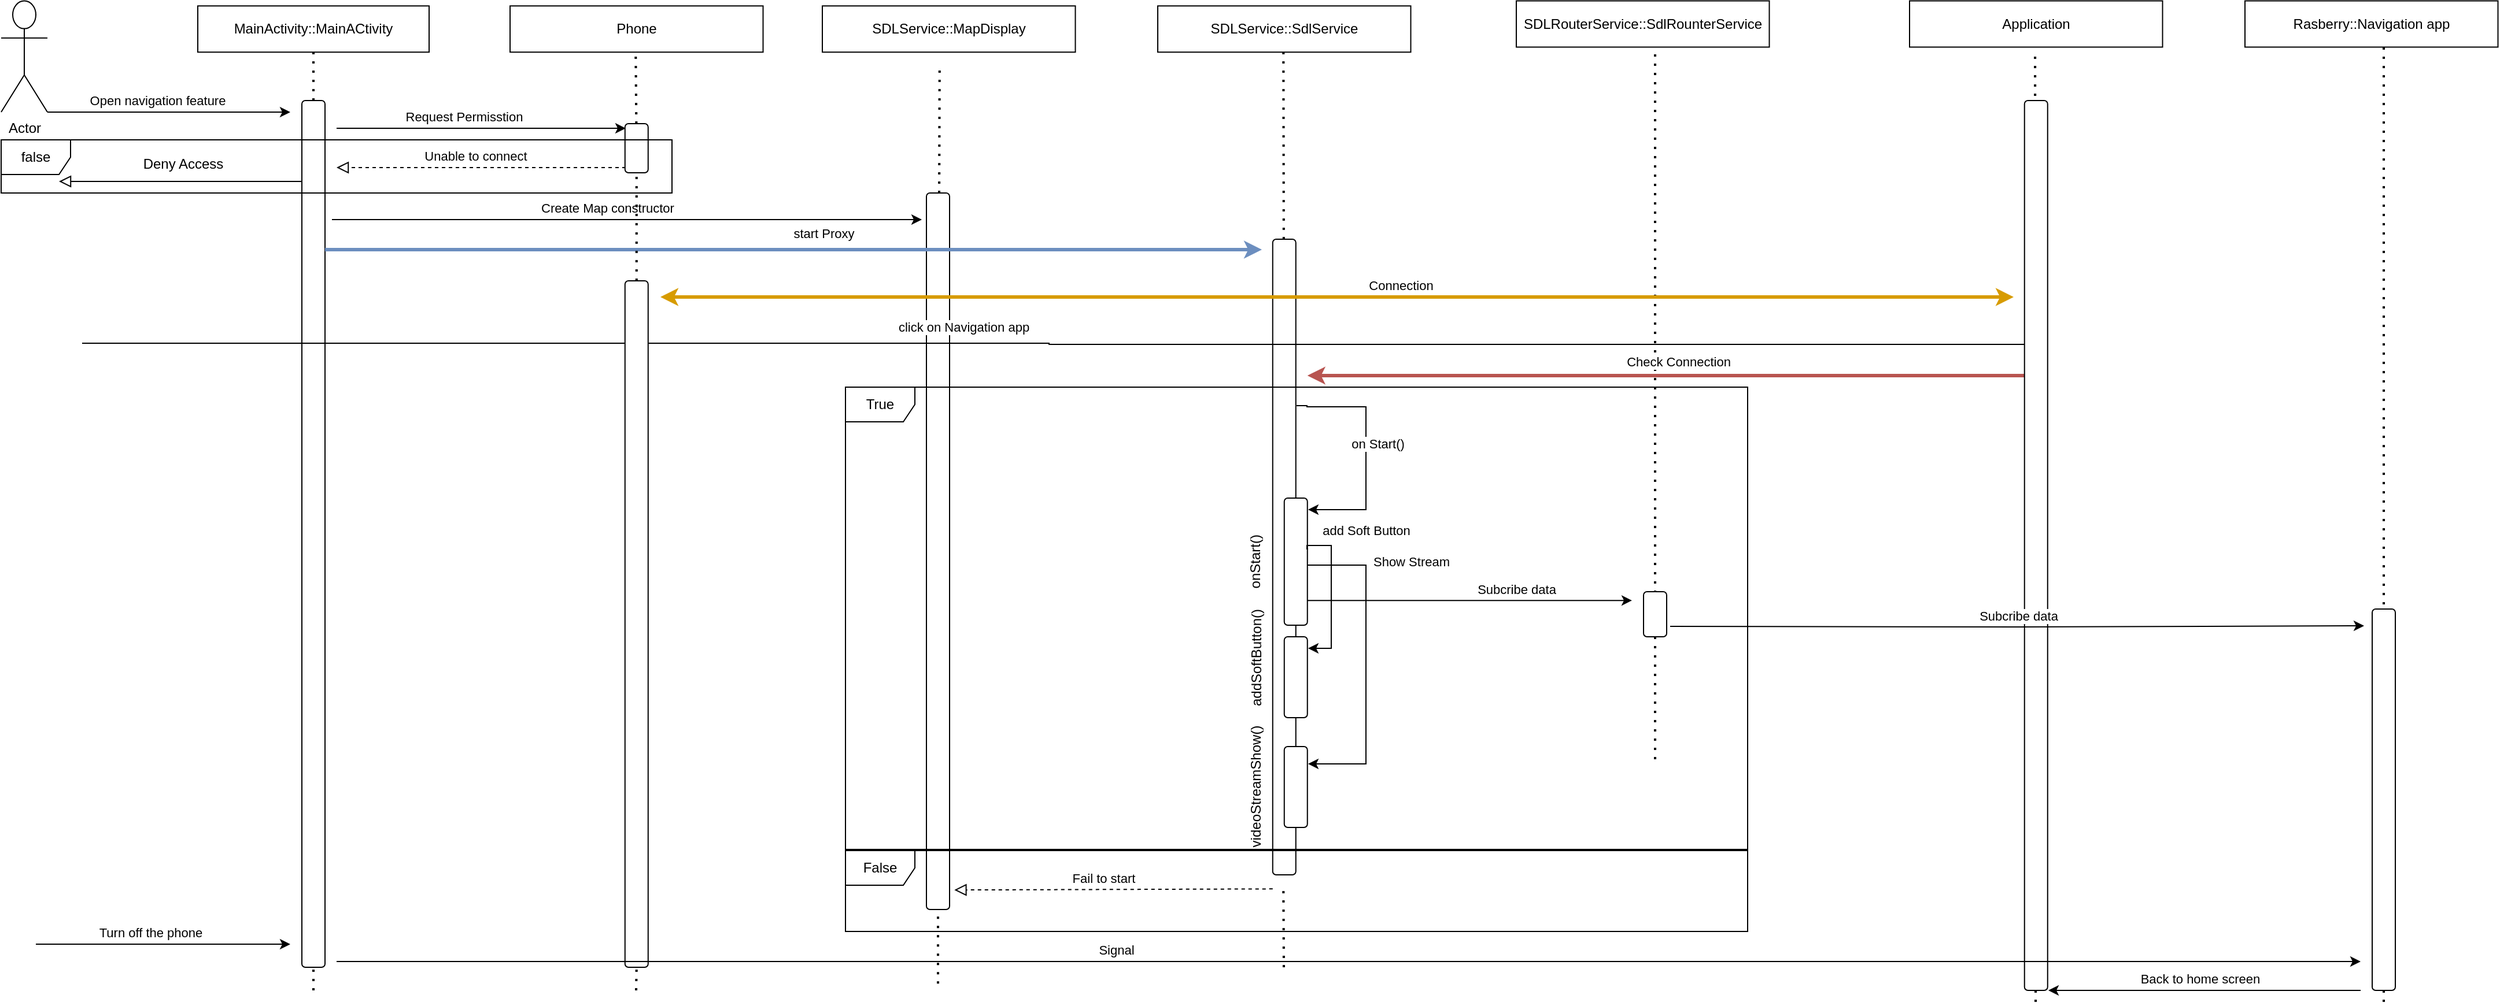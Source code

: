 <mxfile version="21.6.5" type="github">
  <diagram name="Page-1" id="2YBvvXClWsGukQMizWep">
    <mxGraphModel dx="3298" dy="1156" grid="1" gridSize="10" guides="1" tooltips="1" connect="1" arrows="1" fold="1" page="1" pageScale="1" pageWidth="850" pageHeight="1100" math="0" shadow="0">
      <root>
        <mxCell id="0" />
        <mxCell id="1" parent="0" />
        <mxCell id="O7r5nlZsfZwjkFDHMM7a-22" style="edgeStyle=orthogonalEdgeStyle;rounded=0;orthogonalLoop=1;jettySize=auto;html=1;exitX=0.5;exitY=0.5;exitDx=0;exitDy=0;exitPerimeter=0;" edge="1" parent="1">
          <mxGeometry relative="1" as="geometry">
            <mxPoint x="-470" y="160.005" as="sourcePoint" />
            <mxPoint x="-260" y="160" as="targetPoint" />
          </mxGeometry>
        </mxCell>
        <mxCell id="O7r5nlZsfZwjkFDHMM7a-43" value="Open navigation feature" style="edgeLabel;html=1;align=center;verticalAlign=middle;resizable=0;points=[];" vertex="1" connectable="0" parent="O7r5nlZsfZwjkFDHMM7a-22">
          <mxGeometry x="-0.248" y="-1" relative="1" as="geometry">
            <mxPoint x="16" y="-11" as="offset" />
          </mxGeometry>
        </mxCell>
        <mxCell id="O7r5nlZsfZwjkFDHMM7a-3" value="MainActivity::MainACtivity" style="rounded=0;whiteSpace=wrap;html=1;" vertex="1" parent="1">
          <mxGeometry x="-340" y="68.13" width="200" height="40" as="geometry" />
        </mxCell>
        <mxCell id="O7r5nlZsfZwjkFDHMM7a-6" value="Rasberry::Navigation app" style="rounded=0;whiteSpace=wrap;html=1;" vertex="1" parent="1">
          <mxGeometry x="1430" y="63.75" width="218.75" height="40" as="geometry" />
        </mxCell>
        <mxCell id="O7r5nlZsfZwjkFDHMM7a-15" value="SDLService::MapDisplay" style="rounded=0;whiteSpace=wrap;html=1;" vertex="1" parent="1">
          <mxGeometry x="200" y="68.13" width="218.75" height="40" as="geometry" />
        </mxCell>
        <mxCell id="O7r5nlZsfZwjkFDHMM7a-21" style="edgeStyle=orthogonalEdgeStyle;rounded=0;orthogonalLoop=1;jettySize=auto;html=1;exitX=0.5;exitY=1;exitDx=0;exitDy=0;" edge="1" parent="1" source="O7r5nlZsfZwjkFDHMM7a-6" target="O7r5nlZsfZwjkFDHMM7a-6">
          <mxGeometry relative="1" as="geometry" />
        </mxCell>
        <mxCell id="O7r5nlZsfZwjkFDHMM7a-25" value="" style="endArrow=none;dashed=1;html=1;dashPattern=1 3;strokeWidth=2;rounded=0;entryX=0.5;entryY=1;entryDx=0;entryDy=0;" edge="1" parent="1" source="O7r5nlZsfZwjkFDHMM7a-39" target="O7r5nlZsfZwjkFDHMM7a-3">
          <mxGeometry width="50" height="50" relative="1" as="geometry">
            <mxPoint x="-240" y="680" as="sourcePoint" />
            <mxPoint x="-230" y="200" as="targetPoint" />
          </mxGeometry>
        </mxCell>
        <mxCell id="O7r5nlZsfZwjkFDHMM7a-27" value="" style="endArrow=none;dashed=1;html=1;dashPattern=1 3;strokeWidth=2;rounded=0;" edge="1" parent="1" source="O7r5nlZsfZwjkFDHMM7a-54">
          <mxGeometry width="50" height="50" relative="1" as="geometry">
            <mxPoint x="300" y="690.13" as="sourcePoint" />
            <mxPoint x="301.39" y="120" as="targetPoint" />
          </mxGeometry>
        </mxCell>
        <mxCell id="O7r5nlZsfZwjkFDHMM7a-28" value="" style="endArrow=none;dashed=1;html=1;dashPattern=1 3;strokeWidth=2;rounded=0;entryX=0.5;entryY=1;entryDx=0;entryDy=0;" edge="1" parent="1" source="O7r5nlZsfZwjkFDHMM7a-100">
          <mxGeometry width="50" height="50" relative="1" as="geometry">
            <mxPoint x="38.61" y="680.13" as="sourcePoint" />
            <mxPoint x="38.61" y="108.13" as="targetPoint" />
          </mxGeometry>
        </mxCell>
        <mxCell id="O7r5nlZsfZwjkFDHMM7a-32" value="Deny Access" style="text;html=1;strokeColor=none;fillColor=none;align=center;verticalAlign=middle;whiteSpace=wrap;rounded=0;" vertex="1" parent="1">
          <mxGeometry x="-425" y="190" width="145" height="30" as="geometry" />
        </mxCell>
        <mxCell id="O7r5nlZsfZwjkFDHMM7a-34" value="" style="endArrow=block;startArrow=none;endFill=0;startFill=0;endSize=8;html=1;verticalAlign=bottom;dashed=1;labelBackgroundColor=none;rounded=0;" edge="1" parent="1">
          <mxGeometry width="160" relative="1" as="geometry">
            <mxPoint x="30" y="208" as="sourcePoint" />
            <mxPoint x="-220" y="208" as="targetPoint" />
          </mxGeometry>
        </mxCell>
        <mxCell id="O7r5nlZsfZwjkFDHMM7a-50" value="Unable to connect" style="edgeLabel;html=1;align=center;verticalAlign=middle;resizable=0;points=[];" vertex="1" connectable="0" parent="O7r5nlZsfZwjkFDHMM7a-34">
          <mxGeometry x="0.281" y="-3" relative="1" as="geometry">
            <mxPoint x="30" y="-7" as="offset" />
          </mxGeometry>
        </mxCell>
        <mxCell id="O7r5nlZsfZwjkFDHMM7a-40" value="" style="endArrow=none;dashed=1;html=1;dashPattern=1 3;strokeWidth=2;rounded=0;entryX=0.5;entryY=1;entryDx=0;entryDy=0;" edge="1" parent="1" target="O7r5nlZsfZwjkFDHMM7a-39">
          <mxGeometry width="50" height="50" relative="1" as="geometry">
            <mxPoint x="-240" y="920" as="sourcePoint" />
            <mxPoint x="-240" y="108" as="targetPoint" />
          </mxGeometry>
        </mxCell>
        <mxCell id="O7r5nlZsfZwjkFDHMM7a-39" value="" style="rounded=1;whiteSpace=wrap;html=1;" vertex="1" parent="1">
          <mxGeometry x="-250" y="150" width="20" height="750" as="geometry" />
        </mxCell>
        <mxCell id="O7r5nlZsfZwjkFDHMM7a-1" value="Actor" style="shape=umlActor;verticalLabelPosition=bottom;verticalAlign=top;html=1;outlineConnect=0;" vertex="1" parent="1">
          <mxGeometry x="-510" y="63.75" width="40" height="96.25" as="geometry" />
        </mxCell>
        <mxCell id="O7r5nlZsfZwjkFDHMM7a-45" style="edgeStyle=orthogonalEdgeStyle;rounded=0;orthogonalLoop=1;jettySize=auto;html=1;exitX=0.5;exitY=0.5;exitDx=0;exitDy=0;exitPerimeter=0;" edge="1" parent="1">
          <mxGeometry relative="1" as="geometry">
            <mxPoint x="-220" y="174.005" as="sourcePoint" />
            <mxPoint x="30" y="174" as="targetPoint" />
          </mxGeometry>
        </mxCell>
        <mxCell id="O7r5nlZsfZwjkFDHMM7a-46" value="Request Permisstion" style="edgeLabel;html=1;align=center;verticalAlign=middle;resizable=0;points=[];" vertex="1" connectable="0" parent="O7r5nlZsfZwjkFDHMM7a-45">
          <mxGeometry x="-0.248" y="-1" relative="1" as="geometry">
            <mxPoint x="16" y="-11" as="offset" />
          </mxGeometry>
        </mxCell>
        <mxCell id="O7r5nlZsfZwjkFDHMM7a-47" value="Phone" style="rounded=0;whiteSpace=wrap;html=1;" vertex="1" parent="1">
          <mxGeometry x="-70" y="68.13" width="218.75" height="40" as="geometry" />
        </mxCell>
        <mxCell id="O7r5nlZsfZwjkFDHMM7a-49" value="" style="endArrow=block;startArrow=none;endFill=0;startFill=0;endSize=8;html=1;verticalAlign=bottom;labelBackgroundColor=none;rounded=0;" edge="1" parent="1">
          <mxGeometry width="160" relative="1" as="geometry">
            <mxPoint x="-250" y="220" as="sourcePoint" />
            <mxPoint x="-460" y="220" as="targetPoint" />
          </mxGeometry>
        </mxCell>
        <mxCell id="O7r5nlZsfZwjkFDHMM7a-52" style="edgeStyle=orthogonalEdgeStyle;rounded=0;orthogonalLoop=1;jettySize=auto;html=1;" edge="1" parent="1">
          <mxGeometry relative="1" as="geometry">
            <mxPoint x="-224" y="253" as="sourcePoint" />
            <mxPoint x="286" y="253" as="targetPoint" />
          </mxGeometry>
        </mxCell>
        <mxCell id="O7r5nlZsfZwjkFDHMM7a-53" value="Create Map constructor" style="edgeLabel;html=1;align=center;verticalAlign=middle;resizable=0;points=[];" vertex="1" connectable="0" parent="O7r5nlZsfZwjkFDHMM7a-52">
          <mxGeometry x="-0.248" y="-1" relative="1" as="geometry">
            <mxPoint x="46" y="-11" as="offset" />
          </mxGeometry>
        </mxCell>
        <mxCell id="O7r5nlZsfZwjkFDHMM7a-55" value="" style="endArrow=none;dashed=1;html=1;dashPattern=1 3;strokeWidth=2;rounded=0;" edge="1" parent="1">
          <mxGeometry width="50" height="50" relative="1" as="geometry">
            <mxPoint x="300" y="728.13" as="sourcePoint" />
            <mxPoint x="300" y="920" as="targetPoint" />
          </mxGeometry>
        </mxCell>
        <mxCell id="O7r5nlZsfZwjkFDHMM7a-54" value="" style="rounded=1;whiteSpace=wrap;html=1;" vertex="1" parent="1">
          <mxGeometry x="290" y="230" width="20" height="620" as="geometry" />
        </mxCell>
        <mxCell id="O7r5nlZsfZwjkFDHMM7a-58" style="edgeStyle=orthogonalEdgeStyle;rounded=0;orthogonalLoop=1;jettySize=auto;html=1;exitX=0.5;exitY=0.5;exitDx=0;exitDy=0;exitPerimeter=0;fillColor=#dae8fc;strokeColor=#6c8ebf;strokeWidth=3;" edge="1" parent="1">
          <mxGeometry relative="1" as="geometry">
            <mxPoint x="-230" y="279.005" as="sourcePoint" />
            <mxPoint x="580" y="279" as="targetPoint" />
          </mxGeometry>
        </mxCell>
        <mxCell id="O7r5nlZsfZwjkFDHMM7a-59" value="start Proxy" style="edgeLabel;html=1;align=center;verticalAlign=middle;resizable=0;points=[];" vertex="1" connectable="0" parent="O7r5nlZsfZwjkFDHMM7a-58">
          <mxGeometry x="-0.248" y="-1" relative="1" as="geometry">
            <mxPoint x="126" y="-15" as="offset" />
          </mxGeometry>
        </mxCell>
        <mxCell id="O7r5nlZsfZwjkFDHMM7a-60" value="SDLRouterService::SdlRounterService" style="rounded=0;whiteSpace=wrap;html=1;" vertex="1" parent="1">
          <mxGeometry x="800" y="63.75" width="218.75" height="40" as="geometry" />
        </mxCell>
        <mxCell id="O7r5nlZsfZwjkFDHMM7a-61" value="" style="endArrow=none;dashed=1;html=1;dashPattern=1 3;strokeWidth=2;rounded=0;" edge="1" parent="1" source="O7r5nlZsfZwjkFDHMM7a-63">
          <mxGeometry width="50" height="50" relative="1" as="geometry">
            <mxPoint x="598.66" y="700" as="sourcePoint" />
            <mxPoint x="598.66" y="108.13" as="targetPoint" />
          </mxGeometry>
        </mxCell>
        <mxCell id="O7r5nlZsfZwjkFDHMM7a-62" value="SDLService::SdlService" style="rounded=0;whiteSpace=wrap;html=1;" vertex="1" parent="1">
          <mxGeometry x="490" y="68.13" width="218.75" height="40" as="geometry" />
        </mxCell>
        <mxCell id="O7r5nlZsfZwjkFDHMM7a-64" value="" style="endArrow=none;dashed=1;html=1;dashPattern=1 3;strokeWidth=2;rounded=0;" edge="1" parent="1">
          <mxGeometry width="50" height="50" relative="1" as="geometry">
            <mxPoint x="598.66" y="834" as="sourcePoint" />
            <mxPoint x="599" y="900" as="targetPoint" />
          </mxGeometry>
        </mxCell>
        <mxCell id="O7r5nlZsfZwjkFDHMM7a-63" value="" style="rounded=1;whiteSpace=wrap;html=1;" vertex="1" parent="1">
          <mxGeometry x="589.38" y="270" width="20" height="550" as="geometry" />
        </mxCell>
        <mxCell id="O7r5nlZsfZwjkFDHMM7a-65" style="edgeStyle=orthogonalEdgeStyle;rounded=0;orthogonalLoop=1;jettySize=auto;html=1;" edge="1" parent="1">
          <mxGeometry relative="1" as="geometry">
            <mxPoint x="610" y="414" as="sourcePoint" />
            <mxPoint x="620" y="504" as="targetPoint" />
            <Array as="points">
              <mxPoint x="619" y="415" />
              <mxPoint x="670" y="415" />
              <mxPoint x="670" y="504" />
            </Array>
          </mxGeometry>
        </mxCell>
        <mxCell id="O7r5nlZsfZwjkFDHMM7a-66" value="on Start()" style="edgeLabel;html=1;align=center;verticalAlign=middle;resizable=0;points=[];" vertex="1" connectable="0" parent="O7r5nlZsfZwjkFDHMM7a-65">
          <mxGeometry x="-0.248" y="-1" relative="1" as="geometry">
            <mxPoint x="11" y="18" as="offset" />
          </mxGeometry>
        </mxCell>
        <mxCell id="O7r5nlZsfZwjkFDHMM7a-67" value="" style="rounded=1;whiteSpace=wrap;html=1;" vertex="1" parent="1">
          <mxGeometry x="599.38" y="494" width="20" height="110" as="geometry" />
        </mxCell>
        <mxCell id="O7r5nlZsfZwjkFDHMM7a-68" value="" style="rounded=1;whiteSpace=wrap;html=1;" vertex="1" parent="1">
          <mxGeometry x="599.38" y="614" width="20" height="70" as="geometry" />
        </mxCell>
        <mxCell id="O7r5nlZsfZwjkFDHMM7a-69" style="edgeStyle=orthogonalEdgeStyle;rounded=0;orthogonalLoop=1;jettySize=auto;html=1;" edge="1" parent="1">
          <mxGeometry relative="1" as="geometry">
            <mxPoint x="620" y="538" as="sourcePoint" />
            <mxPoint x="620" y="624" as="targetPoint" />
            <Array as="points">
              <mxPoint x="619" y="535" />
              <mxPoint x="640" y="535" />
              <mxPoint x="640" y="624" />
            </Array>
          </mxGeometry>
        </mxCell>
        <mxCell id="O7r5nlZsfZwjkFDHMM7a-70" value="add Soft Button" style="edgeLabel;html=1;align=center;verticalAlign=middle;resizable=0;points=[];" vertex="1" connectable="0" parent="O7r5nlZsfZwjkFDHMM7a-69">
          <mxGeometry x="-0.248" y="-1" relative="1" as="geometry">
            <mxPoint x="31" y="-39" as="offset" />
          </mxGeometry>
        </mxCell>
        <mxCell id="O7r5nlZsfZwjkFDHMM7a-73" value="" style="rounded=1;whiteSpace=wrap;html=1;" vertex="1" parent="1">
          <mxGeometry x="599.38" y="709" width="20" height="70" as="geometry" />
        </mxCell>
        <mxCell id="O7r5nlZsfZwjkFDHMM7a-74" style="edgeStyle=orthogonalEdgeStyle;rounded=0;orthogonalLoop=1;jettySize=auto;html=1;" edge="1" parent="1">
          <mxGeometry relative="1" as="geometry">
            <mxPoint x="619" y="552" as="sourcePoint" />
            <mxPoint x="620" y="724" as="targetPoint" />
            <Array as="points">
              <mxPoint x="670" y="552" />
              <mxPoint x="670" y="724" />
              <mxPoint x="620" y="724" />
            </Array>
          </mxGeometry>
        </mxCell>
        <mxCell id="O7r5nlZsfZwjkFDHMM7a-75" value="Show Stream" style="edgeLabel;html=1;align=center;verticalAlign=middle;resizable=0;points=[];" vertex="1" connectable="0" parent="O7r5nlZsfZwjkFDHMM7a-74">
          <mxGeometry x="-0.248" y="-1" relative="1" as="geometry">
            <mxPoint x="40" y="-55" as="offset" />
          </mxGeometry>
        </mxCell>
        <mxCell id="O7r5nlZsfZwjkFDHMM7a-77" value="addSoftButton()" style="text;html=1;align=center;verticalAlign=middle;resizable=0;points=[];autosize=1;strokeColor=none;fillColor=none;rotation=-90;" vertex="1" parent="1">
          <mxGeometry x="520" y="617.5" width="110" height="30" as="geometry" />
        </mxCell>
        <mxCell id="O7r5nlZsfZwjkFDHMM7a-78" value="videoStreamShow()" style="text;html=1;align=center;verticalAlign=middle;resizable=0;points=[];autosize=1;strokeColor=none;fillColor=none;rotation=-90;" vertex="1" parent="1">
          <mxGeometry x="510" y="729" width="130" height="30" as="geometry" />
        </mxCell>
        <mxCell id="O7r5nlZsfZwjkFDHMM7a-79" value="onStart()" style="text;html=1;align=center;verticalAlign=middle;resizable=0;points=[];autosize=1;strokeColor=none;fillColor=none;rotation=-90;" vertex="1" parent="1">
          <mxGeometry x="539.38" y="534" width="70" height="30" as="geometry" />
        </mxCell>
        <mxCell id="O7r5nlZsfZwjkFDHMM7a-80" value="" style="endArrow=none;dashed=1;html=1;dashPattern=1 3;strokeWidth=2;rounded=0;" edge="1" parent="1">
          <mxGeometry width="50" height="50" relative="1" as="geometry">
            <mxPoint x="920" y="720" as="sourcePoint" />
            <mxPoint x="920" y="103.75" as="targetPoint" />
          </mxGeometry>
        </mxCell>
        <mxCell id="O7r5nlZsfZwjkFDHMM7a-82" style="edgeStyle=orthogonalEdgeStyle;rounded=0;orthogonalLoop=1;jettySize=auto;html=1;" edge="1" parent="1">
          <mxGeometry relative="1" as="geometry">
            <mxPoint x="619.38" y="582.58" as="sourcePoint" />
            <mxPoint x="900" y="582.58" as="targetPoint" />
          </mxGeometry>
        </mxCell>
        <mxCell id="O7r5nlZsfZwjkFDHMM7a-83" value="Subcribe data" style="edgeLabel;html=1;align=center;verticalAlign=middle;resizable=0;points=[];" vertex="1" connectable="0" parent="O7r5nlZsfZwjkFDHMM7a-82">
          <mxGeometry x="-0.248" y="-1" relative="1" as="geometry">
            <mxPoint x="75" y="-11" as="offset" />
          </mxGeometry>
        </mxCell>
        <mxCell id="O7r5nlZsfZwjkFDHMM7a-84" value="" style="endArrow=none;dashed=1;html=1;dashPattern=1 3;strokeWidth=2;rounded=0;" edge="1" parent="1">
          <mxGeometry width="50" height="50" relative="1" as="geometry">
            <mxPoint x="1249" y="930" as="sourcePoint" />
            <mxPoint x="1248.54" y="106.88" as="targetPoint" />
          </mxGeometry>
        </mxCell>
        <mxCell id="O7r5nlZsfZwjkFDHMM7a-85" value="Application" style="rounded=0;whiteSpace=wrap;html=1;" vertex="1" parent="1">
          <mxGeometry x="1140" y="63.75" width="218.75" height="40" as="geometry" />
        </mxCell>
        <mxCell id="O7r5nlZsfZwjkFDHMM7a-86" style="edgeStyle=orthogonalEdgeStyle;rounded=0;orthogonalLoop=1;jettySize=auto;html=1;exitX=0.5;exitY=0.5;exitDx=0;exitDy=0;exitPerimeter=0;" edge="1" parent="1">
          <mxGeometry relative="1" as="geometry">
            <mxPoint x="-440" y="360.005" as="sourcePoint" />
            <mxPoint x="1250" y="361" as="targetPoint" />
            <Array as="points">
              <mxPoint x="396" y="360" />
              <mxPoint x="1200" y="361" />
              <mxPoint x="1200" y="380" />
            </Array>
          </mxGeometry>
        </mxCell>
        <mxCell id="O7r5nlZsfZwjkFDHMM7a-87" value="click on Navigation app" style="edgeLabel;html=1;align=center;verticalAlign=middle;resizable=0;points=[];" vertex="1" connectable="0" parent="O7r5nlZsfZwjkFDHMM7a-86">
          <mxGeometry x="-0.248" y="-1" relative="1" as="geometry">
            <mxPoint x="126" y="-15" as="offset" />
          </mxGeometry>
        </mxCell>
        <mxCell id="O7r5nlZsfZwjkFDHMM7a-90" style="edgeStyle=orthogonalEdgeStyle;rounded=0;orthogonalLoop=1;jettySize=auto;html=1;fillColor=#f8cecc;strokeColor=#b85450;strokeWidth=3;" edge="1" parent="1">
          <mxGeometry relative="1" as="geometry">
            <mxPoint x="1239.38" y="388" as="sourcePoint" />
            <mxPoint x="619.38" y="388" as="targetPoint" />
          </mxGeometry>
        </mxCell>
        <mxCell id="O7r5nlZsfZwjkFDHMM7a-91" value="Check Connection" style="edgeLabel;html=1;align=center;verticalAlign=middle;resizable=0;points=[];" vertex="1" connectable="0" parent="O7r5nlZsfZwjkFDHMM7a-90">
          <mxGeometry x="-0.248" y="-1" relative="1" as="geometry">
            <mxPoint x="-67" y="-11" as="offset" />
          </mxGeometry>
        </mxCell>
        <mxCell id="O7r5nlZsfZwjkFDHMM7a-92" value="True" style="shape=umlFrame;whiteSpace=wrap;html=1;pointerEvents=0;" vertex="1" parent="1">
          <mxGeometry x="220" y="398" width="780" height="400" as="geometry" />
        </mxCell>
        <mxCell id="O7r5nlZsfZwjkFDHMM7a-93" value="False" style="shape=umlFrame;whiteSpace=wrap;html=1;pointerEvents=0;" vertex="1" parent="1">
          <mxGeometry x="220" y="799" width="780" height="70" as="geometry" />
        </mxCell>
        <mxCell id="O7r5nlZsfZwjkFDHMM7a-94" value="" style="endArrow=block;startArrow=none;endFill=0;startFill=0;endSize=8;html=1;verticalAlign=bottom;dashed=1;labelBackgroundColor=none;rounded=0;entryX=1.209;entryY=0.897;entryDx=0;entryDy=0;entryPerimeter=0;" edge="1" parent="1">
          <mxGeometry width="160" relative="1" as="geometry">
            <mxPoint x="589.38" y="832.17" as="sourcePoint" />
            <mxPoint x="314.18" y="833.11" as="targetPoint" />
          </mxGeometry>
        </mxCell>
        <mxCell id="O7r5nlZsfZwjkFDHMM7a-95" value="Fail to start" style="edgeLabel;html=1;align=center;verticalAlign=middle;resizable=0;points=[];" vertex="1" connectable="0" parent="O7r5nlZsfZwjkFDHMM7a-94">
          <mxGeometry x="0.281" y="-3" relative="1" as="geometry">
            <mxPoint x="30" y="-7" as="offset" />
          </mxGeometry>
        </mxCell>
        <mxCell id="O7r5nlZsfZwjkFDHMM7a-96" value="" style="endArrow=none;dashed=1;html=1;dashPattern=1 3;strokeWidth=2;rounded=0;" edge="1" parent="1">
          <mxGeometry width="50" height="50" relative="1" as="geometry">
            <mxPoint x="1550" y="930" as="sourcePoint" />
            <mxPoint x="1550" y="103.75" as="targetPoint" />
          </mxGeometry>
        </mxCell>
        <mxCell id="O7r5nlZsfZwjkFDHMM7a-56" value="" style="rounded=1;whiteSpace=wrap;html=1;" vertex="1" parent="1">
          <mxGeometry x="910" y="575" width="20" height="39" as="geometry" />
        </mxCell>
        <mxCell id="O7r5nlZsfZwjkFDHMM7a-101" value="" style="endArrow=none;dashed=1;html=1;dashPattern=1 3;strokeWidth=2;rounded=0;entryX=0.5;entryY=1;entryDx=0;entryDy=0;" edge="1" parent="1" source="O7r5nlZsfZwjkFDHMM7a-102" target="O7r5nlZsfZwjkFDHMM7a-100">
          <mxGeometry width="50" height="50" relative="1" as="geometry">
            <mxPoint x="38.61" y="680.13" as="sourcePoint" />
            <mxPoint x="38.61" y="108.13" as="targetPoint" />
          </mxGeometry>
        </mxCell>
        <mxCell id="O7r5nlZsfZwjkFDHMM7a-100" value="" style="rounded=1;whiteSpace=wrap;html=1;" vertex="1" parent="1">
          <mxGeometry x="29.38" y="170" width="20" height="42.5" as="geometry" />
        </mxCell>
        <mxCell id="O7r5nlZsfZwjkFDHMM7a-51" value="false" style="shape=umlFrame;whiteSpace=wrap;html=1;pointerEvents=0;" vertex="1" parent="1">
          <mxGeometry x="-510" y="184" width="580" height="46" as="geometry" />
        </mxCell>
        <mxCell id="O7r5nlZsfZwjkFDHMM7a-103" value="" style="endArrow=none;dashed=1;html=1;dashPattern=1 3;strokeWidth=2;rounded=0;entryX=0.5;entryY=1;entryDx=0;entryDy=0;" edge="1" parent="1" target="O7r5nlZsfZwjkFDHMM7a-102">
          <mxGeometry width="50" height="50" relative="1" as="geometry">
            <mxPoint x="39" y="920" as="sourcePoint" />
            <mxPoint x="39" y="213" as="targetPoint" />
          </mxGeometry>
        </mxCell>
        <mxCell id="O7r5nlZsfZwjkFDHMM7a-102" value="" style="rounded=1;whiteSpace=wrap;html=1;" vertex="1" parent="1">
          <mxGeometry x="29.38" y="306" width="20" height="594" as="geometry" />
        </mxCell>
        <mxCell id="O7r5nlZsfZwjkFDHMM7a-105" value="" style="endArrow=none;dashed=1;html=1;dashPattern=1 3;strokeWidth=2;rounded=0;" edge="1" parent="1" target="O7r5nlZsfZwjkFDHMM7a-104">
          <mxGeometry width="50" height="50" relative="1" as="geometry">
            <mxPoint x="1248.54" y="723.13" as="sourcePoint" />
            <mxPoint x="1248.54" y="106.88" as="targetPoint" />
          </mxGeometry>
        </mxCell>
        <mxCell id="O7r5nlZsfZwjkFDHMM7a-104" value="" style="rounded=1;whiteSpace=wrap;html=1;" vertex="1" parent="1">
          <mxGeometry x="1239.38" y="150" width="20" height="770" as="geometry" />
        </mxCell>
        <mxCell id="O7r5nlZsfZwjkFDHMM7a-97" style="edgeStyle=orthogonalEdgeStyle;rounded=0;orthogonalLoop=1;jettySize=auto;html=1;" edge="1" parent="1">
          <mxGeometry relative="1" as="geometry">
            <mxPoint x="933" y="605" as="sourcePoint" />
            <mxPoint x="1533" y="604.52" as="targetPoint" />
          </mxGeometry>
        </mxCell>
        <mxCell id="O7r5nlZsfZwjkFDHMM7a-98" value="Subcribe data" style="edgeLabel;html=1;align=center;verticalAlign=middle;resizable=0;points=[];" vertex="1" connectable="0" parent="O7r5nlZsfZwjkFDHMM7a-97">
          <mxGeometry x="-0.248" y="-1" relative="1" as="geometry">
            <mxPoint x="75" y="-11" as="offset" />
          </mxGeometry>
        </mxCell>
        <mxCell id="O7r5nlZsfZwjkFDHMM7a-106" value="" style="rounded=1;whiteSpace=wrap;html=1;" vertex="1" parent="1">
          <mxGeometry x="1540" y="590" width="20" height="330" as="geometry" />
        </mxCell>
        <mxCell id="O7r5nlZsfZwjkFDHMM7a-107" value="" style="endArrow=classic;startArrow=classic;html=1;rounded=0;strokeWidth=3;fillColor=#ffe6cc;strokeColor=#d79b00;" edge="1" parent="1">
          <mxGeometry width="50" height="50" relative="1" as="geometry">
            <mxPoint x="60" y="320" as="sourcePoint" />
            <mxPoint x="1230" y="320" as="targetPoint" />
          </mxGeometry>
        </mxCell>
        <mxCell id="O7r5nlZsfZwjkFDHMM7a-108" value="Connection" style="edgeLabel;html=1;align=center;verticalAlign=middle;resizable=0;points=[];" vertex="1" connectable="0" parent="O7r5nlZsfZwjkFDHMM7a-107">
          <mxGeometry x="-0.287" relative="1" as="geometry">
            <mxPoint x="223" y="-10" as="offset" />
          </mxGeometry>
        </mxCell>
        <mxCell id="O7r5nlZsfZwjkFDHMM7a-109" style="edgeStyle=orthogonalEdgeStyle;rounded=0;orthogonalLoop=1;jettySize=auto;html=1;exitX=0.5;exitY=0.5;exitDx=0;exitDy=0;exitPerimeter=0;" edge="1" parent="1">
          <mxGeometry relative="1" as="geometry">
            <mxPoint x="-480" y="880.005" as="sourcePoint" />
            <mxPoint x="-260" y="880" as="targetPoint" />
          </mxGeometry>
        </mxCell>
        <mxCell id="O7r5nlZsfZwjkFDHMM7a-110" value="Turn off the phone" style="edgeLabel;html=1;align=center;verticalAlign=middle;resizable=0;points=[];" vertex="1" connectable="0" parent="O7r5nlZsfZwjkFDHMM7a-109">
          <mxGeometry x="-0.248" y="-1" relative="1" as="geometry">
            <mxPoint x="16" y="-11" as="offset" />
          </mxGeometry>
        </mxCell>
        <mxCell id="O7r5nlZsfZwjkFDHMM7a-111" style="edgeStyle=orthogonalEdgeStyle;rounded=0;orthogonalLoop=1;jettySize=auto;html=1;" edge="1" parent="1">
          <mxGeometry relative="1" as="geometry">
            <mxPoint x="-220" y="895" as="sourcePoint" />
            <mxPoint x="1530" y="895" as="targetPoint" />
          </mxGeometry>
        </mxCell>
        <mxCell id="O7r5nlZsfZwjkFDHMM7a-112" value="Signal" style="edgeLabel;html=1;align=center;verticalAlign=middle;resizable=0;points=[];" vertex="1" connectable="0" parent="O7r5nlZsfZwjkFDHMM7a-111">
          <mxGeometry x="-0.248" y="-1" relative="1" as="geometry">
            <mxPoint x="16" y="-11" as="offset" />
          </mxGeometry>
        </mxCell>
        <mxCell id="O7r5nlZsfZwjkFDHMM7a-113" value="" style="edgeStyle=none;orthogonalLoop=1;jettySize=auto;html=1;rounded=0;" edge="1" parent="1">
          <mxGeometry width="100" relative="1" as="geometry">
            <mxPoint x="1530" y="920" as="sourcePoint" />
            <mxPoint x="1260" y="920" as="targetPoint" />
            <Array as="points" />
          </mxGeometry>
        </mxCell>
        <mxCell id="O7r5nlZsfZwjkFDHMM7a-114" value="Back to home screen" style="edgeLabel;html=1;align=center;verticalAlign=middle;resizable=0;points=[];" vertex="1" connectable="0" parent="O7r5nlZsfZwjkFDHMM7a-113">
          <mxGeometry x="0.028" y="-1" relative="1" as="geometry">
            <mxPoint y="-9" as="offset" />
          </mxGeometry>
        </mxCell>
      </root>
    </mxGraphModel>
  </diagram>
</mxfile>
